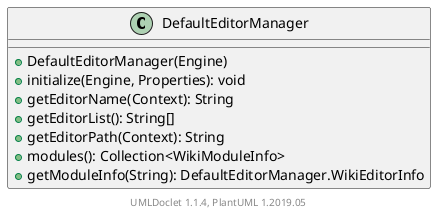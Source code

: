@startuml

    class DefaultEditorManager [[DefaultEditorManager.html]] {
        +DefaultEditorManager(Engine)
        +initialize(Engine, Properties): void
        +getEditorName(Context): String
        +getEditorList(): String[]
        +getEditorPath(Context): String
        +modules(): Collection<WikiModuleInfo>
        +getModuleInfo(String): DefaultEditorManager.WikiEditorInfo
    }


    center footer UMLDoclet 1.1.4, PlantUML 1.2019.05
@enduml

